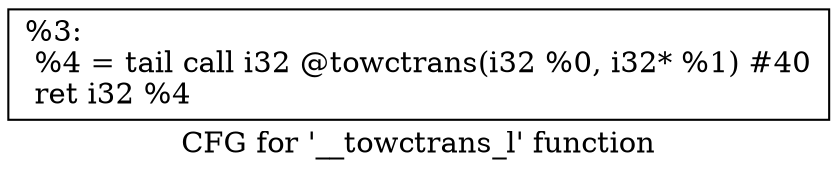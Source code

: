 digraph "CFG for '__towctrans_l' function" {
	label="CFG for '__towctrans_l' function";

	Node0x1c67d70 [shape=record,label="{%3:\l  %4 = tail call i32 @towctrans(i32 %0, i32* %1) #40\l  ret i32 %4\l}"];
}
